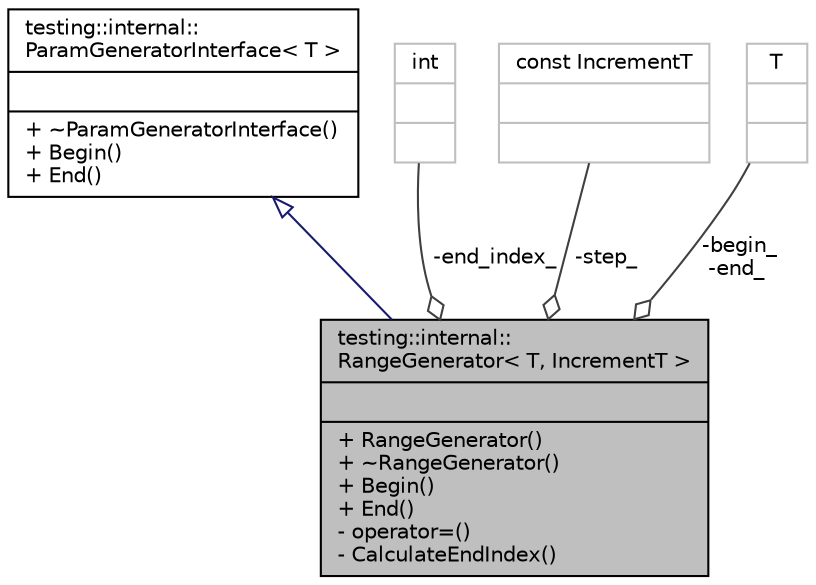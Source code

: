 digraph "testing::internal::RangeGenerator&lt; T, IncrementT &gt;"
{
 // LATEX_PDF_SIZE
  bgcolor="transparent";
  edge [fontname="Helvetica",fontsize="10",labelfontname="Helvetica",labelfontsize="10"];
  node [fontname="Helvetica",fontsize="10",shape=record];
  Node1 [label="{testing::internal::\lRangeGenerator\< T, IncrementT \>\n||+ RangeGenerator()\l+ ~RangeGenerator()\l+ Begin()\l+ End()\l- operator=()\l- CalculateEndIndex()\l}",height=0.2,width=0.4,color="black", fillcolor="grey75", style="filled", fontcolor="black",tooltip=" "];
  Node2 -> Node1 [dir="back",color="midnightblue",fontsize="10",style="solid",arrowtail="onormal",fontname="Helvetica"];
  Node2 [label="{testing::internal::\lParamGeneratorInterface\< T \>\n||+ ~ParamGeneratorInterface()\l+ Begin()\l+ End()\l}",height=0.2,width=0.4,color="black",URL="$classtesting_1_1internal_1_1ParamGeneratorInterface.html",tooltip=" "];
  Node3 -> Node1 [color="grey25",fontsize="10",style="solid",label=" -end_index_" ,arrowhead="odiamond",fontname="Helvetica"];
  Node3 [label="{int\n||}",height=0.2,width=0.4,color="grey75",tooltip=" "];
  Node4 -> Node1 [color="grey25",fontsize="10",style="solid",label=" -step_" ,arrowhead="odiamond",fontname="Helvetica"];
  Node4 [label="{const IncrementT\n||}",height=0.2,width=0.4,color="grey75",tooltip=" "];
  Node5 -> Node1 [color="grey25",fontsize="10",style="solid",label=" -begin_\n-end_" ,arrowhead="odiamond",fontname="Helvetica"];
  Node5 [label="{T\n||}",height=0.2,width=0.4,color="grey75",tooltip=" "];
}
